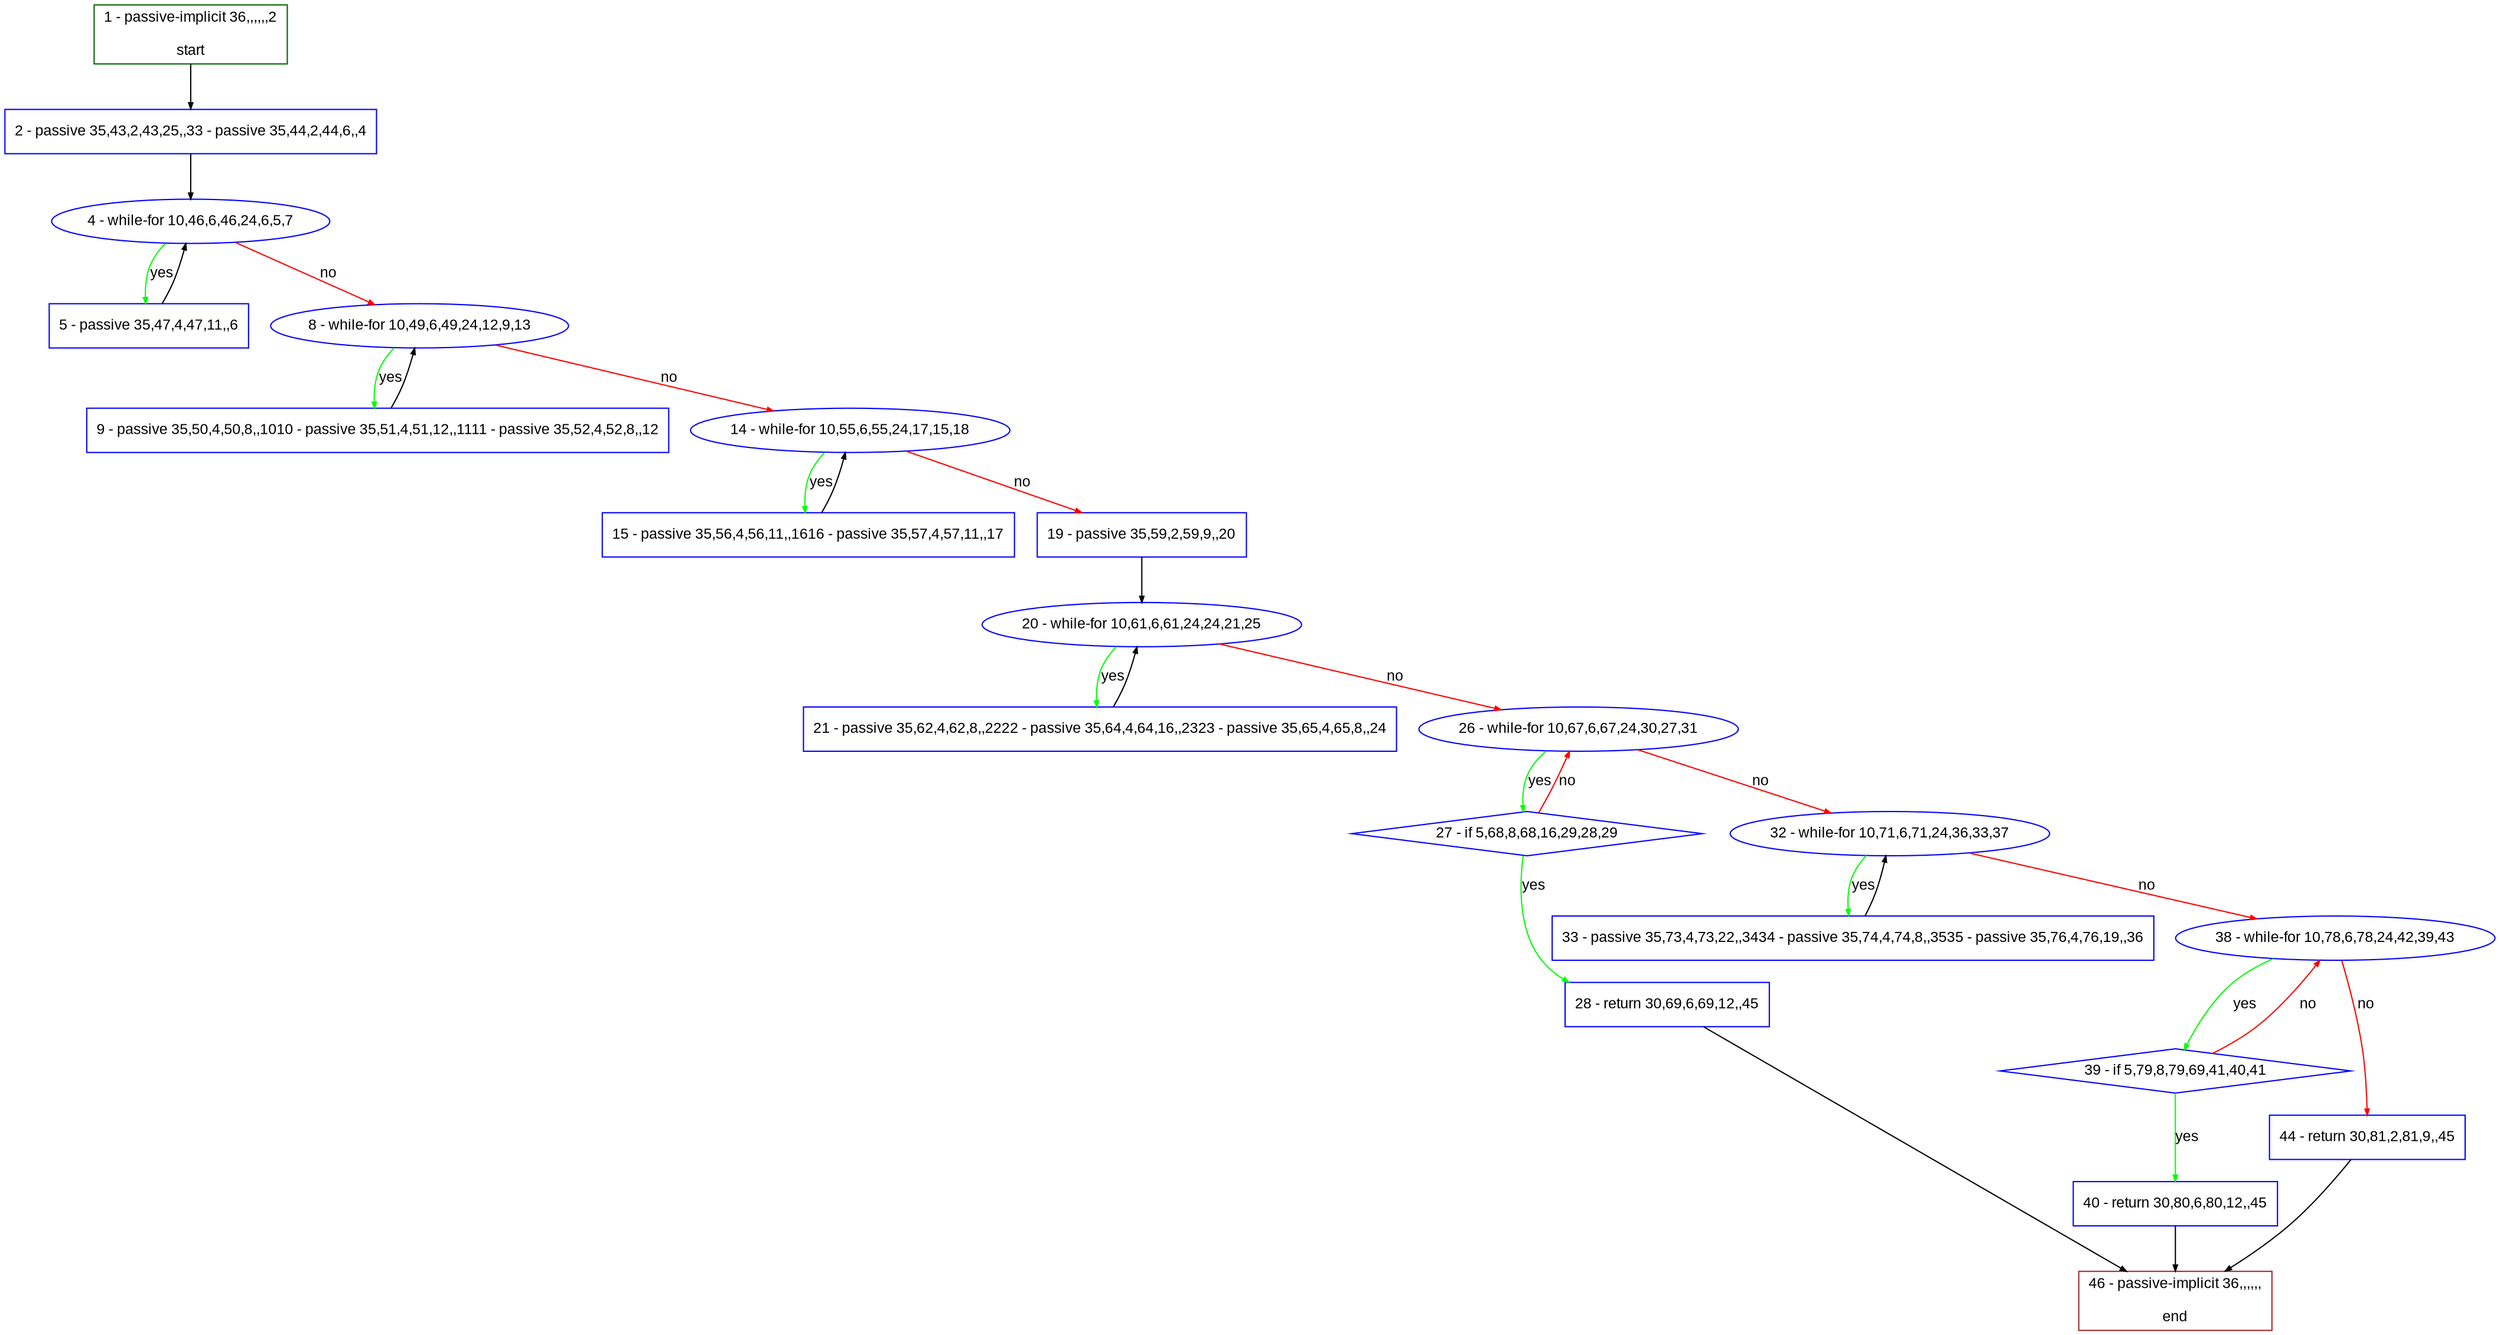 digraph "" {
  graph [bgcolor="white", fillcolor="#FFFFCC", pack="true", packmode="clust", fontname="Arial", label="", fontsize="12", compound="true", style="rounded,filled"];
  node [node_initialized="no", fillcolor="white", fontname="Arial", label="", color="grey", fontsize="12", fixedsize="false", compound="true", shape="rectangle", style="filled"];
  edge [arrowtail="none", lhead="", fontcolor="black", fontname="Arial", label="", color="black", fontsize="12", arrowhead="normal", arrowsize="0.5", compound="true", ltail="", dir="forward"];
  __N1 [fillcolor="#ffffff", label="2 - passive 35,43,2,43,25,,33 - passive 35,44,2,44,6,,4", color="#0000ff", shape="box", style="filled"];
  __N2 [fillcolor="#ffffff", label="1 - passive-implicit 36,,,,,,2\n\nstart", color="#006400", shape="box", style="filled"];
  __N3 [fillcolor="#ffffff", label="4 - while-for 10,46,6,46,24,6,5,7", color="#0000ff", shape="oval", style="filled"];
  __N4 [fillcolor="#ffffff", label="5 - passive 35,47,4,47,11,,6", color="#0000ff", shape="box", style="filled"];
  __N5 [fillcolor="#ffffff", label="8 - while-for 10,49,6,49,24,12,9,13", color="#0000ff", shape="oval", style="filled"];
  __N6 [fillcolor="#ffffff", label="9 - passive 35,50,4,50,8,,1010 - passive 35,51,4,51,12,,1111 - passive 35,52,4,52,8,,12", color="#0000ff", shape="box", style="filled"];
  __N7 [fillcolor="#ffffff", label="14 - while-for 10,55,6,55,24,17,15,18", color="#0000ff", shape="oval", style="filled"];
  __N8 [fillcolor="#ffffff", label="15 - passive 35,56,4,56,11,,1616 - passive 35,57,4,57,11,,17", color="#0000ff", shape="box", style="filled"];
  __N9 [fillcolor="#ffffff", label="19 - passive 35,59,2,59,9,,20", color="#0000ff", shape="box", style="filled"];
  __N10 [fillcolor="#ffffff", label="20 - while-for 10,61,6,61,24,24,21,25", color="#0000ff", shape="oval", style="filled"];
  __N11 [fillcolor="#ffffff", label="21 - passive 35,62,4,62,8,,2222 - passive 35,64,4,64,16,,2323 - passive 35,65,4,65,8,,24", color="#0000ff", shape="box", style="filled"];
  __N12 [fillcolor="#ffffff", label="26 - while-for 10,67,6,67,24,30,27,31", color="#0000ff", shape="oval", style="filled"];
  __N13 [fillcolor="#ffffff", label="27 - if 5,68,8,68,16,29,28,29", color="#0000ff", shape="diamond", style="filled"];
  __N14 [fillcolor="#ffffff", label="32 - while-for 10,71,6,71,24,36,33,37", color="#0000ff", shape="oval", style="filled"];
  __N15 [fillcolor="#ffffff", label="28 - return 30,69,6,69,12,,45", color="#0000ff", shape="box", style="filled"];
  __N16 [fillcolor="#ffffff", label="46 - passive-implicit 36,,,,,,\n\nend", color="#a52a2a", shape="box", style="filled"];
  __N17 [fillcolor="#ffffff", label="33 - passive 35,73,4,73,22,,3434 - passive 35,74,4,74,8,,3535 - passive 35,76,4,76,19,,36", color="#0000ff", shape="box", style="filled"];
  __N18 [fillcolor="#ffffff", label="38 - while-for 10,78,6,78,24,42,39,43", color="#0000ff", shape="oval", style="filled"];
  __N19 [fillcolor="#ffffff", label="39 - if 5,79,8,79,69,41,40,41", color="#0000ff", shape="diamond", style="filled"];
  __N20 [fillcolor="#ffffff", label="44 - return 30,81,2,81,9,,45", color="#0000ff", shape="box", style="filled"];
  __N21 [fillcolor="#ffffff", label="40 - return 30,80,6,80,12,,45", color="#0000ff", shape="box", style="filled"];
  __N2 -> __N1 [arrowtail="none", color="#000000", label="", arrowhead="normal", dir="forward"];
  __N1 -> __N3 [arrowtail="none", color="#000000", label="", arrowhead="normal", dir="forward"];
  __N3 -> __N4 [arrowtail="none", color="#00ff00", label="yes", arrowhead="normal", dir="forward"];
  __N4 -> __N3 [arrowtail="none", color="#000000", label="", arrowhead="normal", dir="forward"];
  __N3 -> __N5 [arrowtail="none", color="#ff0000", label="no", arrowhead="normal", dir="forward"];
  __N5 -> __N6 [arrowtail="none", color="#00ff00", label="yes", arrowhead="normal", dir="forward"];
  __N6 -> __N5 [arrowtail="none", color="#000000", label="", arrowhead="normal", dir="forward"];
  __N5 -> __N7 [arrowtail="none", color="#ff0000", label="no", arrowhead="normal", dir="forward"];
  __N7 -> __N8 [arrowtail="none", color="#00ff00", label="yes", arrowhead="normal", dir="forward"];
  __N8 -> __N7 [arrowtail="none", color="#000000", label="", arrowhead="normal", dir="forward"];
  __N7 -> __N9 [arrowtail="none", color="#ff0000", label="no", arrowhead="normal", dir="forward"];
  __N9 -> __N10 [arrowtail="none", color="#000000", label="", arrowhead="normal", dir="forward"];
  __N10 -> __N11 [arrowtail="none", color="#00ff00", label="yes", arrowhead="normal", dir="forward"];
  __N11 -> __N10 [arrowtail="none", color="#000000", label="", arrowhead="normal", dir="forward"];
  __N10 -> __N12 [arrowtail="none", color="#ff0000", label="no", arrowhead="normal", dir="forward"];
  __N12 -> __N13 [arrowtail="none", color="#00ff00", label="yes", arrowhead="normal", dir="forward"];
  __N13 -> __N12 [arrowtail="none", color="#ff0000", label="no", arrowhead="normal", dir="forward"];
  __N12 -> __N14 [arrowtail="none", color="#ff0000", label="no", arrowhead="normal", dir="forward"];
  __N13 -> __N15 [arrowtail="none", color="#00ff00", label="yes", arrowhead="normal", dir="forward"];
  __N15 -> __N16 [arrowtail="none", color="#000000", label="", arrowhead="normal", dir="forward"];
  __N14 -> __N17 [arrowtail="none", color="#00ff00", label="yes", arrowhead="normal", dir="forward"];
  __N17 -> __N14 [arrowtail="none", color="#000000", label="", arrowhead="normal", dir="forward"];
  __N14 -> __N18 [arrowtail="none", color="#ff0000", label="no", arrowhead="normal", dir="forward"];
  __N18 -> __N19 [arrowtail="none", color="#00ff00", label="yes", arrowhead="normal", dir="forward"];
  __N19 -> __N18 [arrowtail="none", color="#ff0000", label="no", arrowhead="normal", dir="forward"];
  __N18 -> __N20 [arrowtail="none", color="#ff0000", label="no", arrowhead="normal", dir="forward"];
  __N19 -> __N21 [arrowtail="none", color="#00ff00", label="yes", arrowhead="normal", dir="forward"];
  __N21 -> __N16 [arrowtail="none", color="#000000", label="", arrowhead="normal", dir="forward"];
  __N20 -> __N16 [arrowtail="none", color="#000000", label="", arrowhead="normal", dir="forward"];
}
